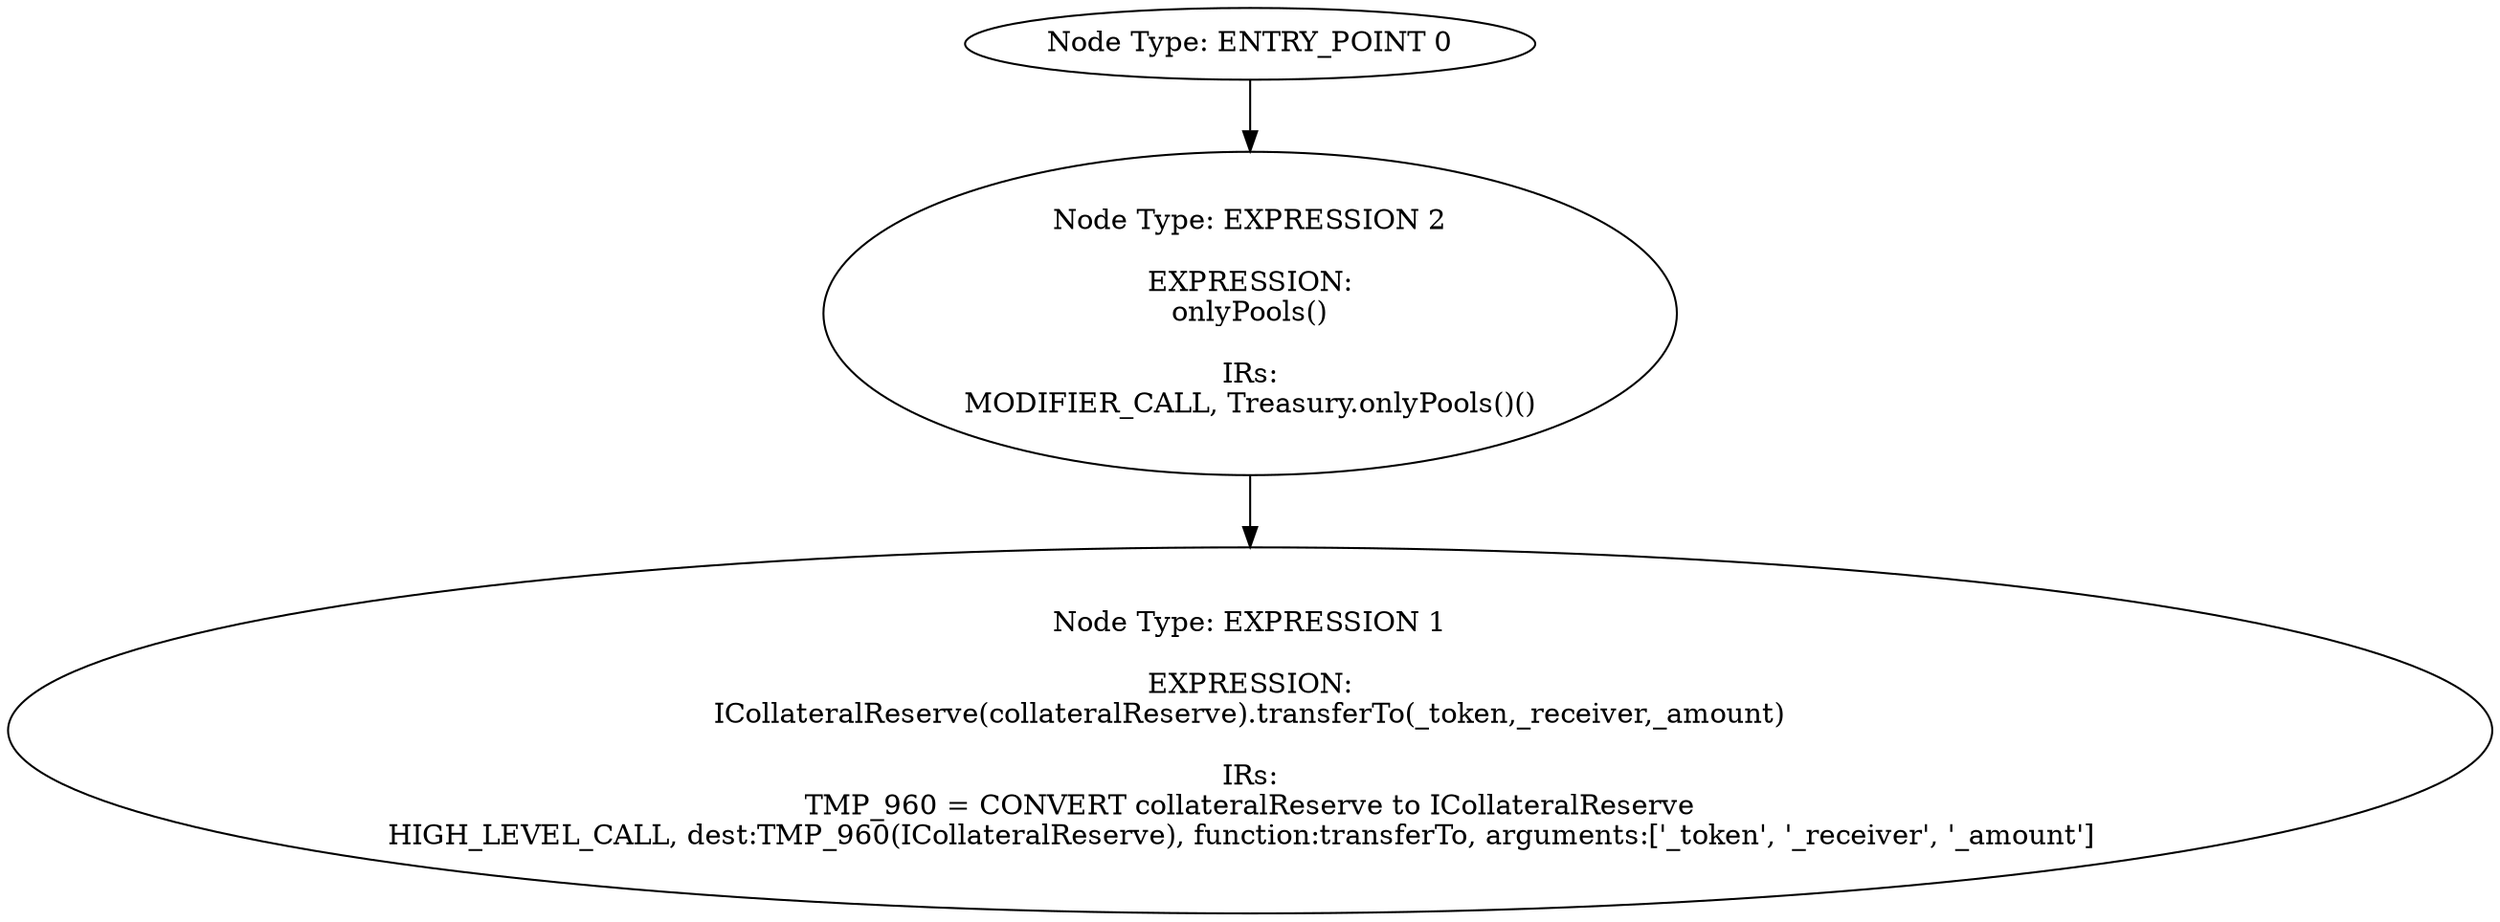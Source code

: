 digraph{
0[label="Node Type: ENTRY_POINT 0
"];
0->2;
1[label="Node Type: EXPRESSION 1

EXPRESSION:
ICollateralReserve(collateralReserve).transferTo(_token,_receiver,_amount)

IRs:
TMP_960 = CONVERT collateralReserve to ICollateralReserve
HIGH_LEVEL_CALL, dest:TMP_960(ICollateralReserve), function:transferTo, arguments:['_token', '_receiver', '_amount']  "];
2[label="Node Type: EXPRESSION 2

EXPRESSION:
onlyPools()

IRs:
MODIFIER_CALL, Treasury.onlyPools()()"];
2->1;
}
